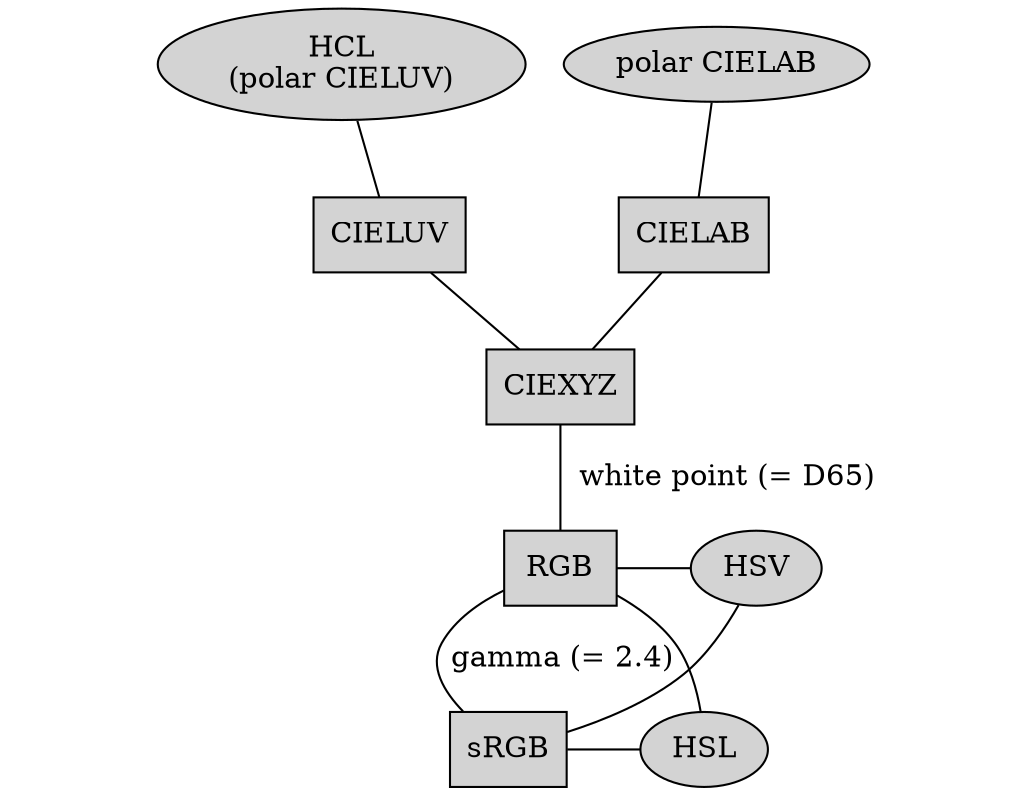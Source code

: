 graph colorspace {

{ rank = min
    L1 [label="" color=white]
    polarLUV [label = "HCL\n(polar CIELUV)" shape=ellipse style=filled]
    polarLAB [label = "polar CIELAB" shape=ellipse style=filled]
    R1 [label="" color=white]
}

{ rank = same
    L2 [label="" color=white]
    LUV [label = "CIELUV" shape=box style=filled]
    LAB [label = "CIELAB" shape=box style=filled]
    R2 [label="" color=white]
}

{ rank = same
    L3 [label="" color=white]
    XYZ [label = "CIEXYZ" shape=box style=filled]
    R3 [label="" color=white]
}

{ rank = same
    L4 [label="" color=white]
    RGB [label = "RGB" shape=box style=filled]
    HSV [label = "HSV" shape=ellipse style=filled]
    R4 [label="" color=white]
}

{ rank = max
    L5 [label="" color=white]
    sRGB [label = "sRGB" shape=box style=filled]
    HSL [label = "HSL" shape=ellipse style=filled]
    R5 [label="" color=white]
}

LUV -- polarLUV
LAB -- polarLAB
XYZ -- LUV
XYZ -- LAB

XYZ -- RGB [label="  white point (= D65)"]

RGB -- HSV
RGB -- HSL

sRGB -- RGB [label=" gamma (= 2.4)"]

sRGB -- HSV
sRGB -- HSL

L1 -- L2 -- L3 -- L4 -- L5 [color=white]
R1 -- R2 -- R3 -- R4 -- R5 [color=white]
}

